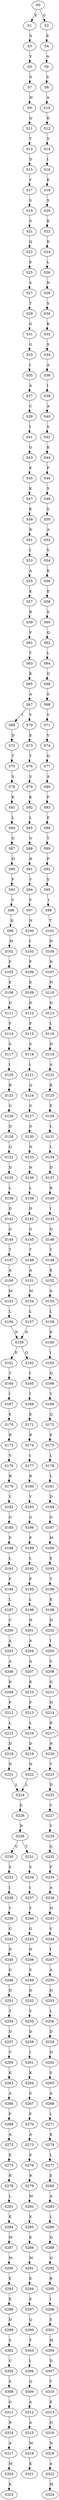 strict digraph  {
	S0 -> S1 [ label = E ];
	S0 -> S2 [ label = G ];
	S1 -> S3 [ label = S ];
	S2 -> S4 [ label = E ];
	S3 -> S5 [ label = Y ];
	S4 -> S6 [ label = A ];
	S5 -> S7 [ label = S ];
	S6 -> S8 [ label = S ];
	S7 -> S9 [ label = H ];
	S8 -> S10 [ label = A ];
	S9 -> S11 [ label = Q ];
	S10 -> S12 [ label = K ];
	S11 -> S13 [ label = T ];
	S12 -> S14 [ label = S ];
	S13 -> S15 [ label = D ];
	S14 -> S16 [ label = I ];
	S15 -> S17 [ label = V ];
	S16 -> S18 [ label = E ];
	S17 -> S19 [ label = S ];
	S18 -> S20 [ label = S ];
	S19 -> S21 [ label = S ];
	S20 -> S22 [ label = K ];
	S21 -> S23 [ label = Q ];
	S22 -> S24 [ label = K ];
	S23 -> S25 [ label = E ];
	S24 -> S26 [ label = L ];
	S25 -> S27 [ label = S ];
	S26 -> S28 [ label = N ];
	S27 -> S29 [ label = T ];
	S28 -> S30 [ label = S ];
	S29 -> S31 [ label = G ];
	S30 -> S32 [ label = K ];
	S31 -> S33 [ label = G ];
	S32 -> S34 [ label = S ];
	S33 -> S35 [ label = I ];
	S34 -> S36 [ label = A ];
	S35 -> S37 [ label = A ];
	S36 -> S38 [ label = I ];
	S37 -> S39 [ label = C ];
	S38 -> S40 [ label = A ];
	S39 -> S41 [ label = I ];
	S40 -> S42 [ label = S ];
	S41 -> S43 [ label = G ];
	S42 -> S44 [ label = K ];
	S43 -> S45 [ label = E ];
	S44 -> S46 [ label = F ];
	S45 -> S47 [ label = K ];
	S46 -> S48 [ label = S ];
	S47 -> S49 [ label = K ];
	S48 -> S50 [ label = S ];
	S49 -> S51 [ label = N ];
	S50 -> S52 [ label = A ];
	S51 -> S53 [ label = I ];
	S52 -> S54 [ label = Y ];
	S53 -> S55 [ label = A ];
	S54 -> S56 [ label = K ];
	S55 -> S57 [ label = K ];
	S56 -> S58 [ label = E ];
	S57 -> S59 [ label = R ];
	S58 -> S60 [ label = S ];
	S59 -> S61 [ label = F ];
	S60 -> S62 [ label = Q ];
	S61 -> S63 [ label = T ];
	S62 -> S64 [ label = L ];
	S63 -> S65 [ label = K ];
	S64 -> S66 [ label = Q ];
	S65 -> S67 [ label = A ];
	S66 -> S68 [ label = S ];
	S67 -> S69 [ label = I ];
	S67 -> S70 [ label = V ];
	S68 -> S71 [ label = Y ];
	S69 -> S72 [ label = D ];
	S70 -> S73 [ label = E ];
	S71 -> S74 [ label = V ];
	S72 -> S75 [ label = T ];
	S73 -> S76 [ label = T ];
	S74 -> S77 [ label = Q ];
	S75 -> S78 [ label = S ];
	S76 -> S79 [ label = S ];
	S77 -> S80 [ label = A ];
	S78 -> S81 [ label = K ];
	S79 -> S82 [ label = K ];
	S80 -> S83 [ label = F ];
	S81 -> S84 [ label = L ];
	S82 -> S85 [ label = L ];
	S83 -> S86 [ label = E ];
	S84 -> S87 [ label = G ];
	S85 -> S88 [ label = G ];
	S86 -> S89 [ label = T ];
	S87 -> S90 [ label = H ];
	S88 -> S91 [ label = H ];
	S89 -> S92 [ label = P ];
	S90 -> S93 [ label = F ];
	S91 -> S94 [ label = V ];
	S92 -> S95 [ label = S ];
	S93 -> S96 [ label = V ];
	S94 -> S97 [ label = V ];
	S95 -> S98 [ label = I ];
	S96 -> S99 [ label = K ];
	S97 -> S100 [ label = N ];
	S98 -> S101 [ label = T ];
	S99 -> S102 [ label = M ];
	S100 -> S103 [ label = I ];
	S101 -> S104 [ label = N ];
	S102 -> S105 [ label = F ];
	S103 -> S106 [ label = F ];
	S104 -> S107 [ label = N ];
	S105 -> S108 [ label = E ];
	S106 -> S109 [ label = E ];
	S107 -> S110 [ label = N ];
	S108 -> S111 [ label = D ];
	S109 -> S112 [ label = D ];
	S110 -> S113 [ label = D ];
	S111 -> S114 [ label = F ];
	S112 -> S115 [ label = F ];
	S113 -> S116 [ label = L ];
	S114 -> S117 [ label = S ];
	S115 -> S118 [ label = S ];
	S116 -> S119 [ label = D ];
	S117 -> S120 [ label = I ];
	S118 -> S121 [ label = I ];
	S119 -> S122 [ label = A ];
	S120 -> S123 [ label = R ];
	S121 -> S124 [ label = Q ];
	S122 -> S125 [ label = K ];
	S123 -> S126 [ label = G ];
	S124 -> S127 [ label = G ];
	S125 -> S128 [ label = E ];
	S126 -> S129 [ label = D ];
	S127 -> S130 [ label = D ];
	S128 -> S131 [ label = L ];
	S129 -> S132 [ label = Q ];
	S130 -> S133 [ label = N ];
	S131 -> S134 [ label = L ];
	S132 -> S135 [ label = D ];
	S133 -> S136 [ label = N ];
	S134 -> S137 [ label = D ];
	S135 -> S138 [ label = L ];
	S136 -> S139 [ label = L ];
	S137 -> S140 [ label = R ];
	S138 -> S141 [ label = D ];
	S139 -> S142 [ label = D ];
	S140 -> S143 [ label = I ];
	S141 -> S144 [ label = G ];
	S142 -> S145 [ label = G ];
	S143 -> S146 [ label = Q ];
	S144 -> S147 [ label = T ];
	S145 -> S148 [ label = T ];
	S146 -> S149 [ label = Y ];
	S147 -> S150 [ label = A ];
	S148 -> S151 [ label = A ];
	S149 -> S152 [ label = K ];
	S150 -> S153 [ label = M ];
	S151 -> S154 [ label = M ];
	S152 -> S155 [ label = A ];
	S153 -> S156 [ label = L ];
	S154 -> S157 [ label = L ];
	S155 -> S158 [ label = L ];
	S156 -> S159 [ label = N ];
	S157 -> S159 [ label = N ];
	S158 -> S160 [ label = K ];
	S159 -> S161 [ label = E ];
	S159 -> S162 [ label = Q ];
	S160 -> S163 [ label = I ];
	S161 -> S164 [ label = T ];
	S162 -> S165 [ label = I ];
	S163 -> S166 [ label = Q ];
	S164 -> S167 [ label = I ];
	S165 -> S168 [ label = I ];
	S166 -> S169 [ label = V ];
	S167 -> S170 [ label = E ];
	S168 -> S171 [ label = E ];
	S169 -> S172 [ label = Q ];
	S170 -> S173 [ label = R ];
	S171 -> S174 [ label = R ];
	S172 -> S175 [ label = E ];
	S173 -> S176 [ label = V ];
	S174 -> S177 [ label = I ];
	S175 -> S178 [ label = L ];
	S176 -> S179 [ label = R ];
	S177 -> S180 [ label = R ];
	S178 -> S181 [ label = L ];
	S179 -> S182 [ label = Y ];
	S180 -> S183 [ label = Y ];
	S181 -> S184 [ label = D ];
	S182 -> S185 [ label = G ];
	S183 -> S186 [ label = G ];
	S184 -> S187 [ label = G ];
	S185 -> S188 [ label = P ];
	S186 -> S189 [ label = P ];
	S187 -> S190 [ label = M ];
	S188 -> S191 [ label = L ];
	S189 -> S192 [ label = L ];
	S190 -> S193 [ label = E ];
	S191 -> S194 [ label = P ];
	S192 -> S195 [ label = P ];
	S193 -> S196 [ label = T ];
	S194 -> S197 [ label = L ];
	S195 -> S198 [ label = L ];
	S196 -> S199 [ label = K ];
	S197 -> S200 [ label = C ];
	S198 -> S201 [ label = N ];
	S199 -> S202 [ label = D ];
	S200 -> S203 [ label = A ];
	S201 -> S204 [ label = A ];
	S202 -> S205 [ label = I ];
	S203 -> S206 [ label = A ];
	S204 -> S207 [ label = A ];
	S205 -> S208 [ label = C ];
	S206 -> S209 [ label = K ];
	S207 -> S210 [ label = K ];
	S208 -> S211 [ label = G ];
	S209 -> S212 [ label = F ];
	S210 -> S213 [ label = F ];
	S211 -> S214 [ label = N ];
	S212 -> S215 [ label = L ];
	S213 -> S216 [ label = L ];
	S214 -> S217 [ label = R ];
	S215 -> S218 [ label = D ];
	S216 -> S219 [ label = D ];
	S217 -> S220 [ label = N ];
	S218 -> S221 [ label = N ];
	S219 -> S222 [ label = N ];
	S220 -> S223 [ label = T ];
	S221 -> S224 [ label = L ];
	S222 -> S224 [ label = L ];
	S223 -> S225 [ label = D ];
	S224 -> S226 [ label = E ];
	S225 -> S227 [ label = V ];
	S226 -> S228 [ label = N ];
	S227 -> S229 [ label = V ];
	S228 -> S230 [ label = C ];
	S228 -> S231 [ label = T ];
	S229 -> S232 [ label = G ];
	S230 -> S233 [ label = S ];
	S231 -> S234 [ label = S ];
	S232 -> S235 [ label = F ];
	S233 -> S236 [ label = I ];
	S234 -> S237 [ label = I ];
	S235 -> S238 [ label = A ];
	S236 -> S239 [ label = Y ];
	S237 -> S240 [ label = Y ];
	S238 -> S241 [ label = N ];
	S239 -> S242 [ label = G ];
	S240 -> S243 [ label = G ];
	S241 -> S244 [ label = V ];
	S242 -> S245 [ label = N ];
	S243 -> S246 [ label = N ];
	S244 -> S247 [ label = I ];
	S245 -> S248 [ label = G ];
	S246 -> S249 [ label = S ];
	S247 -> S250 [ label = A ];
	S248 -> S251 [ label = D ];
	S249 -> S252 [ label = D ];
	S250 -> S253 [ label = D ];
	S251 -> S254 [ label = T ];
	S252 -> S255 [ label = V ];
	S253 -> S256 [ label = L ];
	S254 -> S257 [ label = D ];
	S255 -> S258 [ label = D ];
	S256 -> S259 [ label = D ];
	S257 -> S260 [ label = V ];
	S258 -> S261 [ label = I ];
	S259 -> S262 [ label = D ];
	S260 -> S263 [ label = K ];
	S261 -> S264 [ label = K ];
	S262 -> S265 [ label = S ];
	S263 -> S266 [ label = A ];
	S264 -> S267 [ label = S ];
	S265 -> S268 [ label = A ];
	S266 -> S269 [ label = F ];
	S267 -> S270 [ label = F ];
	S268 -> S271 [ label = L ];
	S269 -> S272 [ label = A ];
	S270 -> S273 [ label = A ];
	S271 -> S274 [ label = K ];
	S272 -> S275 [ label = E ];
	S273 -> S276 [ label = E ];
	S274 -> S277 [ label = L ];
	S275 -> S278 [ label = R ];
	S276 -> S279 [ label = R ];
	S277 -> S280 [ label = E ];
	S278 -> S281 [ label = L ];
	S279 -> S282 [ label = M ];
	S280 -> S283 [ label = A ];
	S281 -> S284 [ label = E ];
	S282 -> S285 [ label = E ];
	S283 -> S286 [ label = L ];
	S284 -> S287 [ label = M ];
	S285 -> S288 [ label = E ];
	S286 -> S289 [ label = Q ];
	S287 -> S290 [ label = M ];
	S288 -> S291 [ label = M ];
	S289 -> S292 [ label = Q ];
	S290 -> S293 [ label = E ];
	S291 -> S294 [ label = E ];
	S292 -> S295 [ label = R ];
	S293 -> S296 [ label = E ];
	S294 -> S297 [ label = E ];
	S295 -> S298 [ label = I ];
	S296 -> S299 [ label = D ];
	S297 -> S300 [ label = Q ];
	S298 -> S301 [ label = S ];
	S299 -> S302 [ label = S ];
	S300 -> S303 [ label = T ];
	S301 -> S304 [ label = M ];
	S302 -> S305 [ label = V ];
	S303 -> S306 [ label = I ];
	S304 -> S307 [ label = D ];
	S305 -> S308 [ label = S ];
	S306 -> S309 [ label = Q ];
	S307 -> S310 [ label = Y ];
	S308 -> S311 [ label = G ];
	S309 -> S312 [ label = A ];
	S310 -> S313 [ label = E ];
	S311 -> S314 [ label = R ];
	S312 -> S315 [ label = A ];
	S313 -> S316 [ label = D ];
	S314 -> S317 [ label = A ];
	S315 -> S318 [ label = M ];
	S316 -> S319 [ label = N ];
	S317 -> S320 [ label = M ];
	S318 -> S321 [ label = K ];
	S319 -> S322 [ label = A ];
	S320 -> S323 [ label = K ];
	S322 -> S324 [ label = M ];
}
